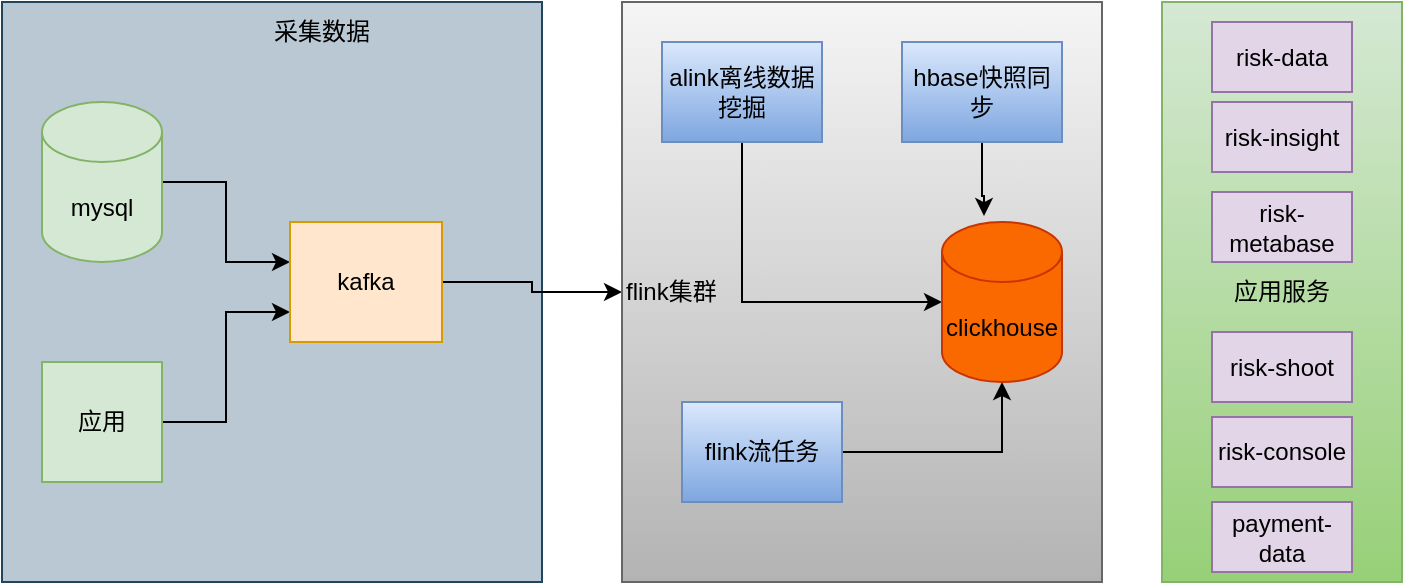 <mxfile version="21.0.6" type="github">
  <diagram name="第 1 页" id="VLbk_O89-t44V-mn6kPs">
    <mxGraphModel dx="954" dy="518" grid="1" gridSize="10" guides="1" tooltips="1" connect="1" arrows="1" fold="1" page="1" pageScale="1" pageWidth="827" pageHeight="1169" math="0" shadow="0">
      <root>
        <mxCell id="0" />
        <mxCell id="1" parent="0" />
        <mxCell id="JutiILzrICxIAbZ5VbDs-1" value="" style="rounded=0;whiteSpace=wrap;html=1;fillColor=#bac8d3;strokeColor=#23445d;" vertex="1" parent="1">
          <mxGeometry x="150" y="110" width="270" height="290" as="geometry" />
        </mxCell>
        <mxCell id="JutiILzrICxIAbZ5VbDs-8" style="edgeStyle=orthogonalEdgeStyle;rounded=0;orthogonalLoop=1;jettySize=auto;html=1;" edge="1" parent="1" source="JutiILzrICxIAbZ5VbDs-2" target="JutiILzrICxIAbZ5VbDs-7">
          <mxGeometry relative="1" as="geometry">
            <Array as="points">
              <mxPoint x="262" y="200" />
              <mxPoint x="262" y="240" />
            </Array>
          </mxGeometry>
        </mxCell>
        <mxCell id="JutiILzrICxIAbZ5VbDs-2" value="mysql" style="shape=cylinder3;whiteSpace=wrap;html=1;boundedLbl=1;backgroundOutline=1;size=15;fillColor=#d5e8d4;strokeColor=#82b366;" vertex="1" parent="1">
          <mxGeometry x="170" y="160" width="60" height="80" as="geometry" />
        </mxCell>
        <mxCell id="JutiILzrICxIAbZ5VbDs-5" value="采集数据" style="text;html=1;strokeColor=none;fillColor=none;align=center;verticalAlign=middle;whiteSpace=wrap;rounded=0;" vertex="1" parent="1">
          <mxGeometry x="280" y="110" width="60" height="30" as="geometry" />
        </mxCell>
        <mxCell id="JutiILzrICxIAbZ5VbDs-9" style="edgeStyle=orthogonalEdgeStyle;rounded=0;orthogonalLoop=1;jettySize=auto;html=1;entryX=0;entryY=0.75;entryDx=0;entryDy=0;" edge="1" parent="1" source="JutiILzrICxIAbZ5VbDs-6" target="JutiILzrICxIAbZ5VbDs-7">
          <mxGeometry relative="1" as="geometry" />
        </mxCell>
        <mxCell id="JutiILzrICxIAbZ5VbDs-6" value="应用" style="rounded=0;whiteSpace=wrap;html=1;fillColor=#d5e8d4;strokeColor=#82b366;" vertex="1" parent="1">
          <mxGeometry x="170" y="290" width="60" height="60" as="geometry" />
        </mxCell>
        <mxCell id="JutiILzrICxIAbZ5VbDs-12" value="" style="edgeStyle=orthogonalEdgeStyle;rounded=0;orthogonalLoop=1;jettySize=auto;html=1;" edge="1" parent="1" source="JutiILzrICxIAbZ5VbDs-7" target="JutiILzrICxIAbZ5VbDs-11">
          <mxGeometry relative="1" as="geometry" />
        </mxCell>
        <mxCell id="JutiILzrICxIAbZ5VbDs-7" value="kafka" style="rounded=0;whiteSpace=wrap;html=1;fillColor=#ffe6cc;strokeColor=#d79b00;" vertex="1" parent="1">
          <mxGeometry x="294" y="220" width="76" height="60" as="geometry" />
        </mxCell>
        <mxCell id="JutiILzrICxIAbZ5VbDs-11" value="&lt;div style=&quot;&quot;&gt;&lt;span style=&quot;background-color: initial;&quot;&gt;flink集群&lt;/span&gt;&lt;/div&gt;" style="rounded=0;whiteSpace=wrap;html=1;fillColor=#f5f5f5;strokeColor=#666666;gradientColor=#b3b3b3;align=left;" vertex="1" parent="1">
          <mxGeometry x="460" y="110" width="240" height="290" as="geometry" />
        </mxCell>
        <mxCell id="JutiILzrICxIAbZ5VbDs-18" style="edgeStyle=orthogonalEdgeStyle;rounded=0;orthogonalLoop=1;jettySize=auto;html=1;entryX=0;entryY=0.5;entryDx=0;entryDy=0;entryPerimeter=0;exitX=0.5;exitY=1;exitDx=0;exitDy=0;" edge="1" parent="1" source="JutiILzrICxIAbZ5VbDs-13" target="JutiILzrICxIAbZ5VbDs-17">
          <mxGeometry relative="1" as="geometry" />
        </mxCell>
        <mxCell id="JutiILzrICxIAbZ5VbDs-13" value="alink离线数据挖掘" style="rounded=0;whiteSpace=wrap;html=1;fillColor=#dae8fc;gradientColor=#7ea6e0;strokeColor=#6c8ebf;" vertex="1" parent="1">
          <mxGeometry x="480" y="130" width="80" height="50" as="geometry" />
        </mxCell>
        <mxCell id="JutiILzrICxIAbZ5VbDs-20" style="edgeStyle=orthogonalEdgeStyle;rounded=0;orthogonalLoop=1;jettySize=auto;html=1;" edge="1" parent="1" source="JutiILzrICxIAbZ5VbDs-14" target="JutiILzrICxIAbZ5VbDs-17">
          <mxGeometry relative="1" as="geometry" />
        </mxCell>
        <mxCell id="JutiILzrICxIAbZ5VbDs-14" value="flink流任务" style="rounded=0;whiteSpace=wrap;html=1;fillColor=#dae8fc;gradientColor=#7ea6e0;strokeColor=#6c8ebf;" vertex="1" parent="1">
          <mxGeometry x="490" y="310" width="80" height="50" as="geometry" />
        </mxCell>
        <mxCell id="JutiILzrICxIAbZ5VbDs-19" style="edgeStyle=orthogonalEdgeStyle;rounded=0;orthogonalLoop=1;jettySize=auto;html=1;entryX=0.35;entryY=-0.037;entryDx=0;entryDy=0;entryPerimeter=0;" edge="1" parent="1" source="JutiILzrICxIAbZ5VbDs-16" target="JutiILzrICxIAbZ5VbDs-17">
          <mxGeometry relative="1" as="geometry">
            <Array as="points">
              <mxPoint x="640" y="207" />
            </Array>
          </mxGeometry>
        </mxCell>
        <mxCell id="JutiILzrICxIAbZ5VbDs-16" value="hbase快照同步" style="rounded=0;whiteSpace=wrap;html=1;fillColor=#dae8fc;gradientColor=#7ea6e0;strokeColor=#6c8ebf;" vertex="1" parent="1">
          <mxGeometry x="600" y="130" width="80" height="50" as="geometry" />
        </mxCell>
        <mxCell id="JutiILzrICxIAbZ5VbDs-17" value="clickhouse" style="shape=cylinder3;whiteSpace=wrap;html=1;boundedLbl=1;backgroundOutline=1;size=15;fillColor=#fa6800;strokeColor=#C73500;fontColor=#000000;" vertex="1" parent="1">
          <mxGeometry x="620" y="220" width="60" height="80" as="geometry" />
        </mxCell>
        <mxCell id="JutiILzrICxIAbZ5VbDs-21" value="应用服务" style="rounded=0;whiteSpace=wrap;html=1;fillColor=#d5e8d4;gradientColor=#97d077;strokeColor=#82b366;" vertex="1" parent="1">
          <mxGeometry x="730" y="110" width="120" height="290" as="geometry" />
        </mxCell>
        <mxCell id="JutiILzrICxIAbZ5VbDs-22" value="risk-data" style="rounded=0;whiteSpace=wrap;html=1;fillColor=#e1d5e7;strokeColor=#9673a6;flipV=1;" vertex="1" parent="1">
          <mxGeometry x="755" y="120" width="70" height="35" as="geometry" />
        </mxCell>
        <mxCell id="JutiILzrICxIAbZ5VbDs-23" value="risk-insight" style="rounded=0;whiteSpace=wrap;html=1;fillColor=#e1d5e7;strokeColor=#9673a6;" vertex="1" parent="1">
          <mxGeometry x="755" y="160" width="70" height="35" as="geometry" />
        </mxCell>
        <mxCell id="JutiILzrICxIAbZ5VbDs-25" value="risk-metabase" style="rounded=0;whiteSpace=wrap;html=1;fillColor=#e1d5e7;strokeColor=#9673a6;flipV=1;" vertex="1" parent="1">
          <mxGeometry x="755" y="205" width="70" height="35" as="geometry" />
        </mxCell>
        <mxCell id="JutiILzrICxIAbZ5VbDs-26" value="risk-shoot" style="rounded=0;whiteSpace=wrap;html=1;fillColor=#e1d5e7;strokeColor=#9673a6;flipV=1;" vertex="1" parent="1">
          <mxGeometry x="755" y="275" width="70" height="35" as="geometry" />
        </mxCell>
        <mxCell id="JutiILzrICxIAbZ5VbDs-27" value="risk-console" style="rounded=0;whiteSpace=wrap;html=1;fillColor=#e1d5e7;strokeColor=#9673a6;flipV=1;" vertex="1" parent="1">
          <mxGeometry x="755" y="317.5" width="70" height="35" as="geometry" />
        </mxCell>
        <mxCell id="JutiILzrICxIAbZ5VbDs-28" value="payment-data" style="rounded=0;whiteSpace=wrap;html=1;fillColor=#e1d5e7;strokeColor=#9673a6;flipV=1;" vertex="1" parent="1">
          <mxGeometry x="755" y="360" width="70" height="35" as="geometry" />
        </mxCell>
      </root>
    </mxGraphModel>
  </diagram>
</mxfile>
